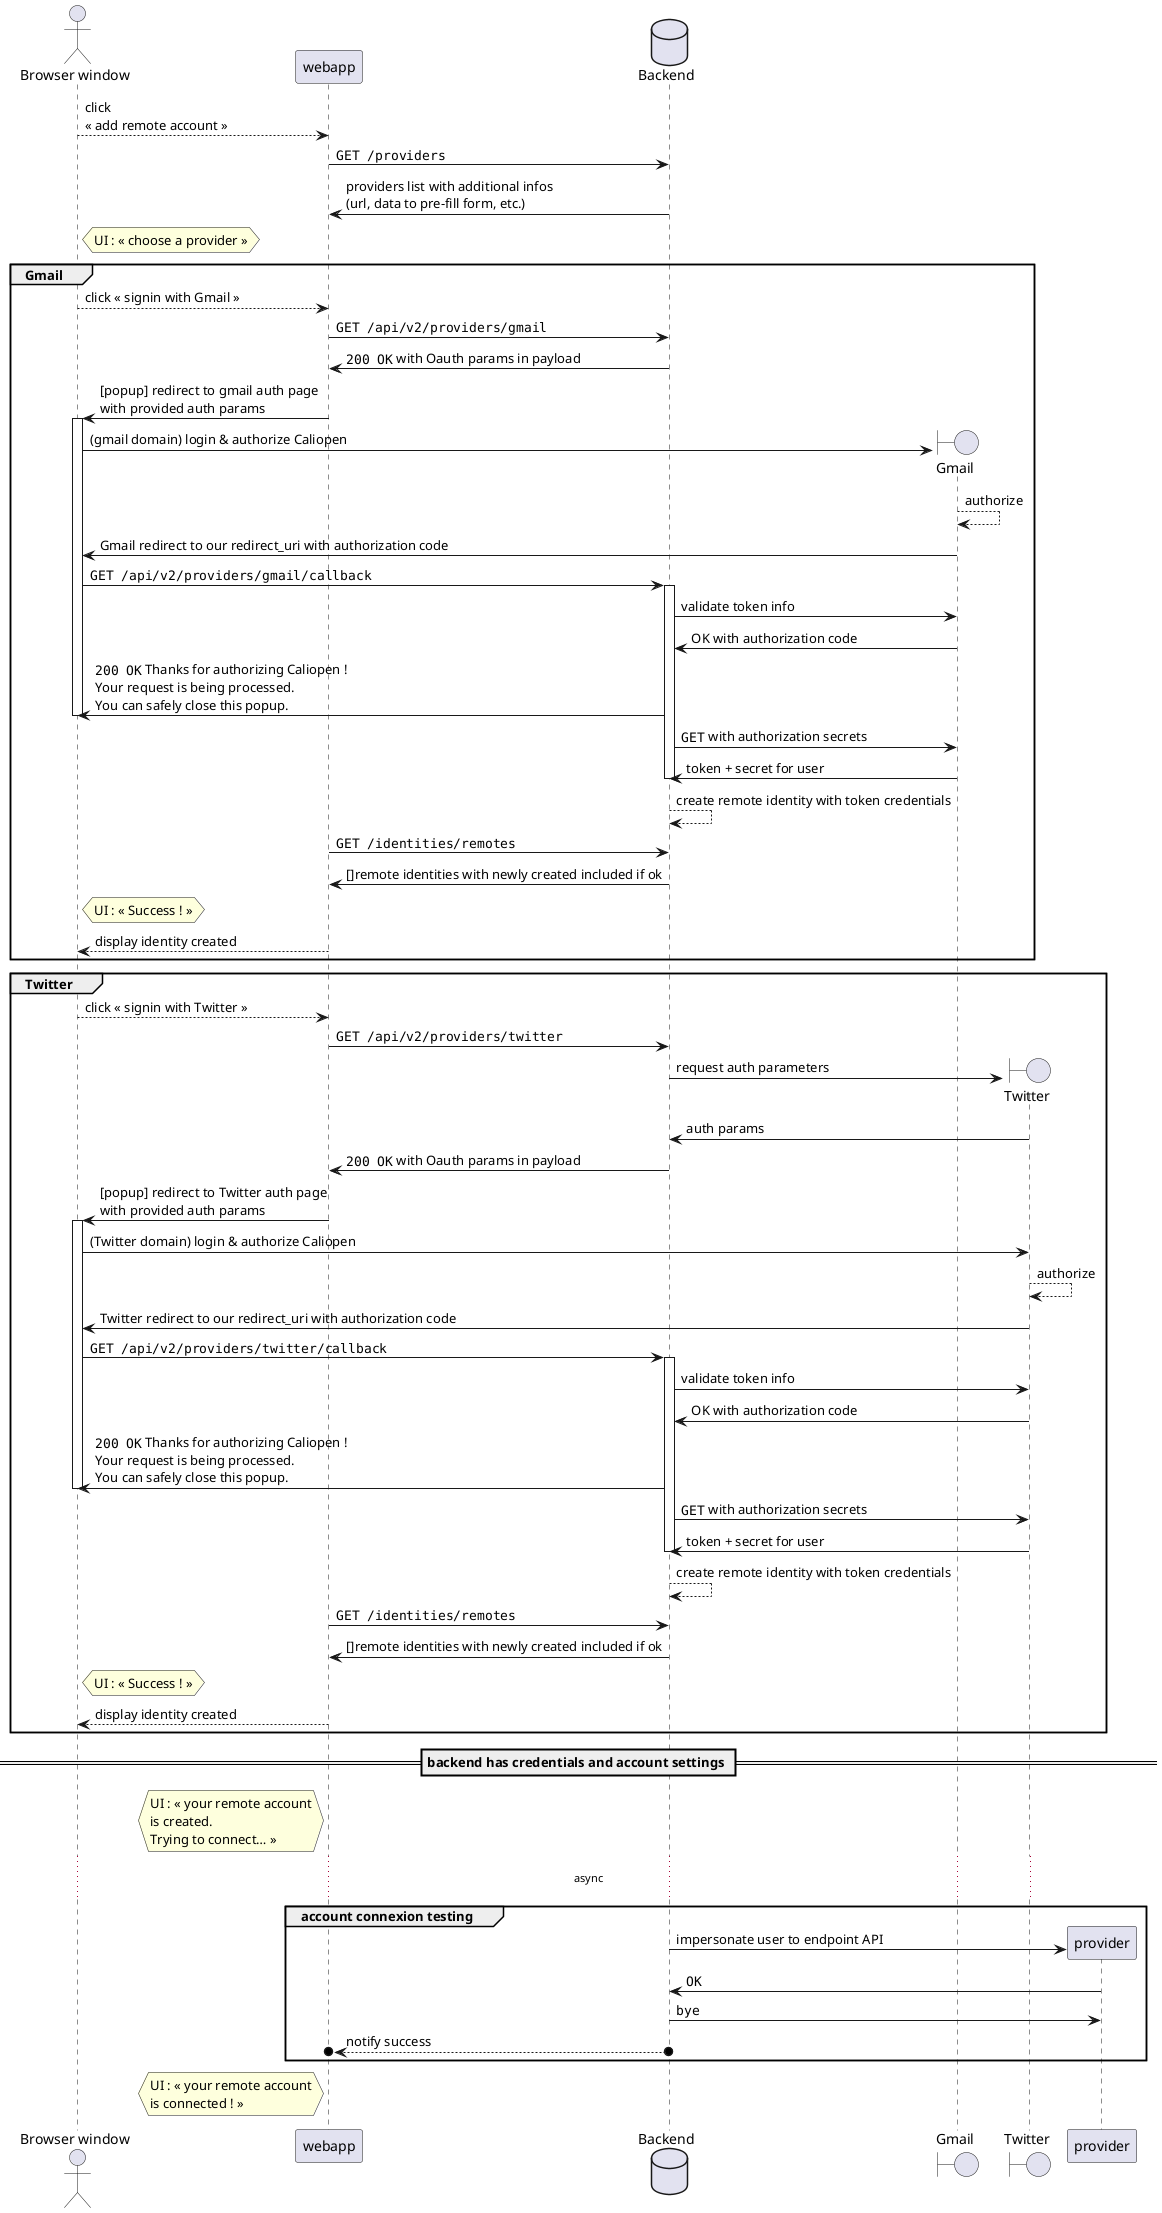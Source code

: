 @startuml
actor "Browser window" as user
participant "webapp" as client
database "Backend" as backend
user --> client: click\n« add remote account »
client -> backend: ""GET /providers""
backend -> client: providers list with additional infos\n(url, data to pre-fill form, etc.)
hnote right user: UI : « choose a provider »
group Gmail
user --> client: click « signin with Gmail »
client -> backend: ""GET /api/v2/providers/gmail""
backend -> client: ""200 OK"" with Oauth params in payload
client -> user: [popup] redirect to gmail auth page\nwith provided auth params
create boundary Gmail
activate user
user -> Gmail: (gmail domain) login & authorize Caliopen
Gmail --> Gmail: authorize
Gmail -> user: Gmail redirect to our redirect_uri with authorization code
user -> backend: ""GET /api/v2/providers/gmail/callback""
activate backend
backend -> Gmail: validate token info
Gmail -> backend: OK with authorization code
backend -> user: ""200 OK"" Thanks for authorizing Caliopen !\nYour request is being processed.\nYou can safely close this popup.
deactivate user
backend -> Gmail: ""GET"" with authorization secrets
Gmail -> backend: token + secret for user
deactivate backend
backend --> backend: create remote identity with token credentials
client -> backend: ""GET /identities/remotes""
backend -> client: []remote identities with newly created included if ok
hnote right user: UI : « Success ! »
client --> user: display identity created
end
group Twitter
user --> client: click « signin with Twitter »
client -> backend: ""GET /api/v2/providers/twitter""
create boundary Twitter
backend -> Twitter: request auth parameters
Twitter -> backend: auth params
backend -> client: ""200 OK"" with Oauth params in payload
client -> user: [popup] redirect to Twitter auth page\nwith provided auth params
activate user
user -> Twitter: (Twitter domain) login & authorize Caliopen
Twitter --> Twitter: authorize
Twitter -> user: Twitter redirect to our redirect_uri with authorization code
user -> backend: ""GET /api/v2/providers/twitter/callback""
activate backend
backend -> Twitter: validate token info
Twitter -> backend: OK with authorization code
backend -> user: ""200 OK"" Thanks for authorizing Caliopen !\nYour request is being processed.\nYou can safely close this popup.
deactivate user
backend -> Twitter: ""GET"" with authorization secrets
Twitter -> backend: token + secret for user
deactivate backend
backend --> backend: create remote identity with token credentials
client -> backend: ""GET /identities/remotes""
backend -> client: []remote identities with newly created included if ok
hnote right user: UI : « Success ! »
client --> user: display identity created
end

== backend has credentials and account settings ==
hnote left client: UI : « your remote account\nis created.\nTrying to connect… »
create participant provider
... async  ...
group account connexion testing
backend -> provider: impersonate user to endpoint API
provider -> backend: ""OK""
backend -> provider: ""bye""
backend o-->o client: notify success
end
hnote left client: UI : « your remote account\nis connected ! »
@enduml
